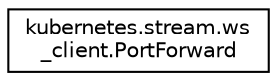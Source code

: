digraph "Graphical Class Hierarchy"
{
 // LATEX_PDF_SIZE
  edge [fontname="Helvetica",fontsize="10",labelfontname="Helvetica",labelfontsize="10"];
  node [fontname="Helvetica",fontsize="10",shape=record];
  rankdir="LR";
  Node0 [label="kubernetes.stream.ws\l_client.PortForward",height=0.2,width=0.4,color="black", fillcolor="white", style="filled",URL="$classkubernetes_1_1stream_1_1ws__client_1_1PortForward.html",tooltip=" "];
}
